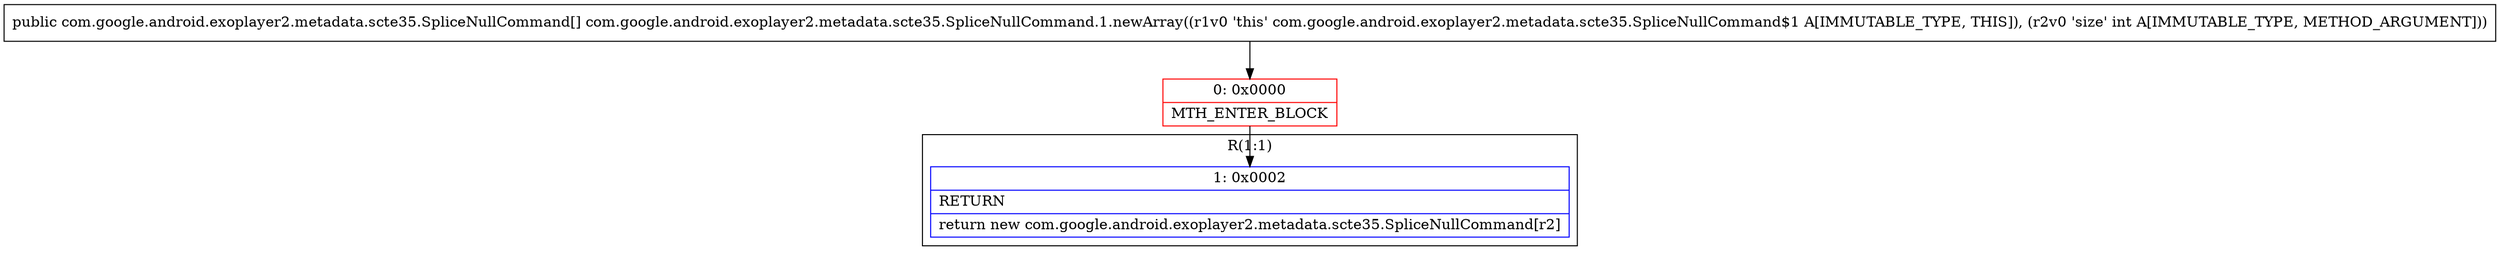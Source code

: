 digraph "CFG forcom.google.android.exoplayer2.metadata.scte35.SpliceNullCommand.1.newArray(I)[Lcom\/google\/android\/exoplayer2\/metadata\/scte35\/SpliceNullCommand;" {
subgraph cluster_Region_1903339953 {
label = "R(1:1)";
node [shape=record,color=blue];
Node_1 [shape=record,label="{1\:\ 0x0002|RETURN\l|return new com.google.android.exoplayer2.metadata.scte35.SpliceNullCommand[r2]\l}"];
}
Node_0 [shape=record,color=red,label="{0\:\ 0x0000|MTH_ENTER_BLOCK\l}"];
MethodNode[shape=record,label="{public com.google.android.exoplayer2.metadata.scte35.SpliceNullCommand[] com.google.android.exoplayer2.metadata.scte35.SpliceNullCommand.1.newArray((r1v0 'this' com.google.android.exoplayer2.metadata.scte35.SpliceNullCommand$1 A[IMMUTABLE_TYPE, THIS]), (r2v0 'size' int A[IMMUTABLE_TYPE, METHOD_ARGUMENT])) }"];
MethodNode -> Node_0;
Node_0 -> Node_1;
}

